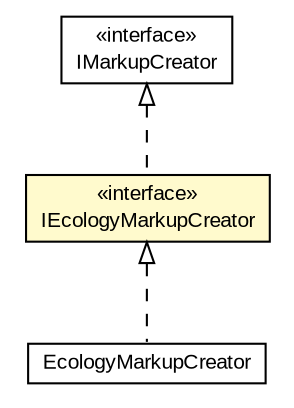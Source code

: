 #!/usr/local/bin/dot
#
# Class diagram 
# Generated by UMLGraph version R5_6-24-gf6e263 (http://www.umlgraph.org/)
#

digraph G {
	edge [fontname="arial",fontsize=10,labelfontname="arial",labelfontsize=10];
	node [fontname="arial",fontsize=10,shape=plaintext];
	nodesep=0.25;
	ranksep=0.5;
	// edu.arizona.biosemantics.semanticmarkup.markup.IMarkupCreator
	c76907 [label=<<table title="edu.arizona.biosemantics.semanticmarkup.markup.IMarkupCreator" border="0" cellborder="1" cellspacing="0" cellpadding="2" port="p" href="../../../markup/IMarkupCreator.html">
		<tr><td><table border="0" cellspacing="0" cellpadding="1">
<tr><td align="center" balign="center"> &#171;interface&#187; </td></tr>
<tr><td align="center" balign="center"> IMarkupCreator </td></tr>
		</table></td></tr>
		</table>>, URL="../../../markup/IMarkupCreator.html", fontname="arial", fontcolor="black", fontsize=10.0];
	// edu.arizona.biosemantics.semanticmarkup.markupelement.ecology.markup.IEcologyMarkupCreator
	c77058 [label=<<table title="edu.arizona.biosemantics.semanticmarkup.markupelement.ecology.markup.IEcologyMarkupCreator" border="0" cellborder="1" cellspacing="0" cellpadding="2" port="p" bgcolor="lemonChiffon" href="./IEcologyMarkupCreator.html">
		<tr><td><table border="0" cellspacing="0" cellpadding="1">
<tr><td align="center" balign="center"> &#171;interface&#187; </td></tr>
<tr><td align="center" balign="center"> IEcologyMarkupCreator </td></tr>
		</table></td></tr>
		</table>>, URL="./IEcologyMarkupCreator.html", fontname="arial", fontcolor="black", fontsize=10.0];
	// edu.arizona.biosemantics.semanticmarkup.markupelement.ecology.markup.EcologyMarkupCreator
	c77060 [label=<<table title="edu.arizona.biosemantics.semanticmarkup.markupelement.ecology.markup.EcologyMarkupCreator" border="0" cellborder="1" cellspacing="0" cellpadding="2" port="p" href="./EcologyMarkupCreator.html">
		<tr><td><table border="0" cellspacing="0" cellpadding="1">
<tr><td align="center" balign="center"> EcologyMarkupCreator </td></tr>
		</table></td></tr>
		</table>>, URL="./EcologyMarkupCreator.html", fontname="arial", fontcolor="black", fontsize=10.0];
	//edu.arizona.biosemantics.semanticmarkup.markupelement.ecology.markup.IEcologyMarkupCreator implements edu.arizona.biosemantics.semanticmarkup.markup.IMarkupCreator
	c76907:p -> c77058:p [dir=back,arrowtail=empty,style=dashed];
	//edu.arizona.biosemantics.semanticmarkup.markupelement.ecology.markup.EcologyMarkupCreator implements edu.arizona.biosemantics.semanticmarkup.markupelement.ecology.markup.IEcologyMarkupCreator
	c77058:p -> c77060:p [dir=back,arrowtail=empty,style=dashed];
}

